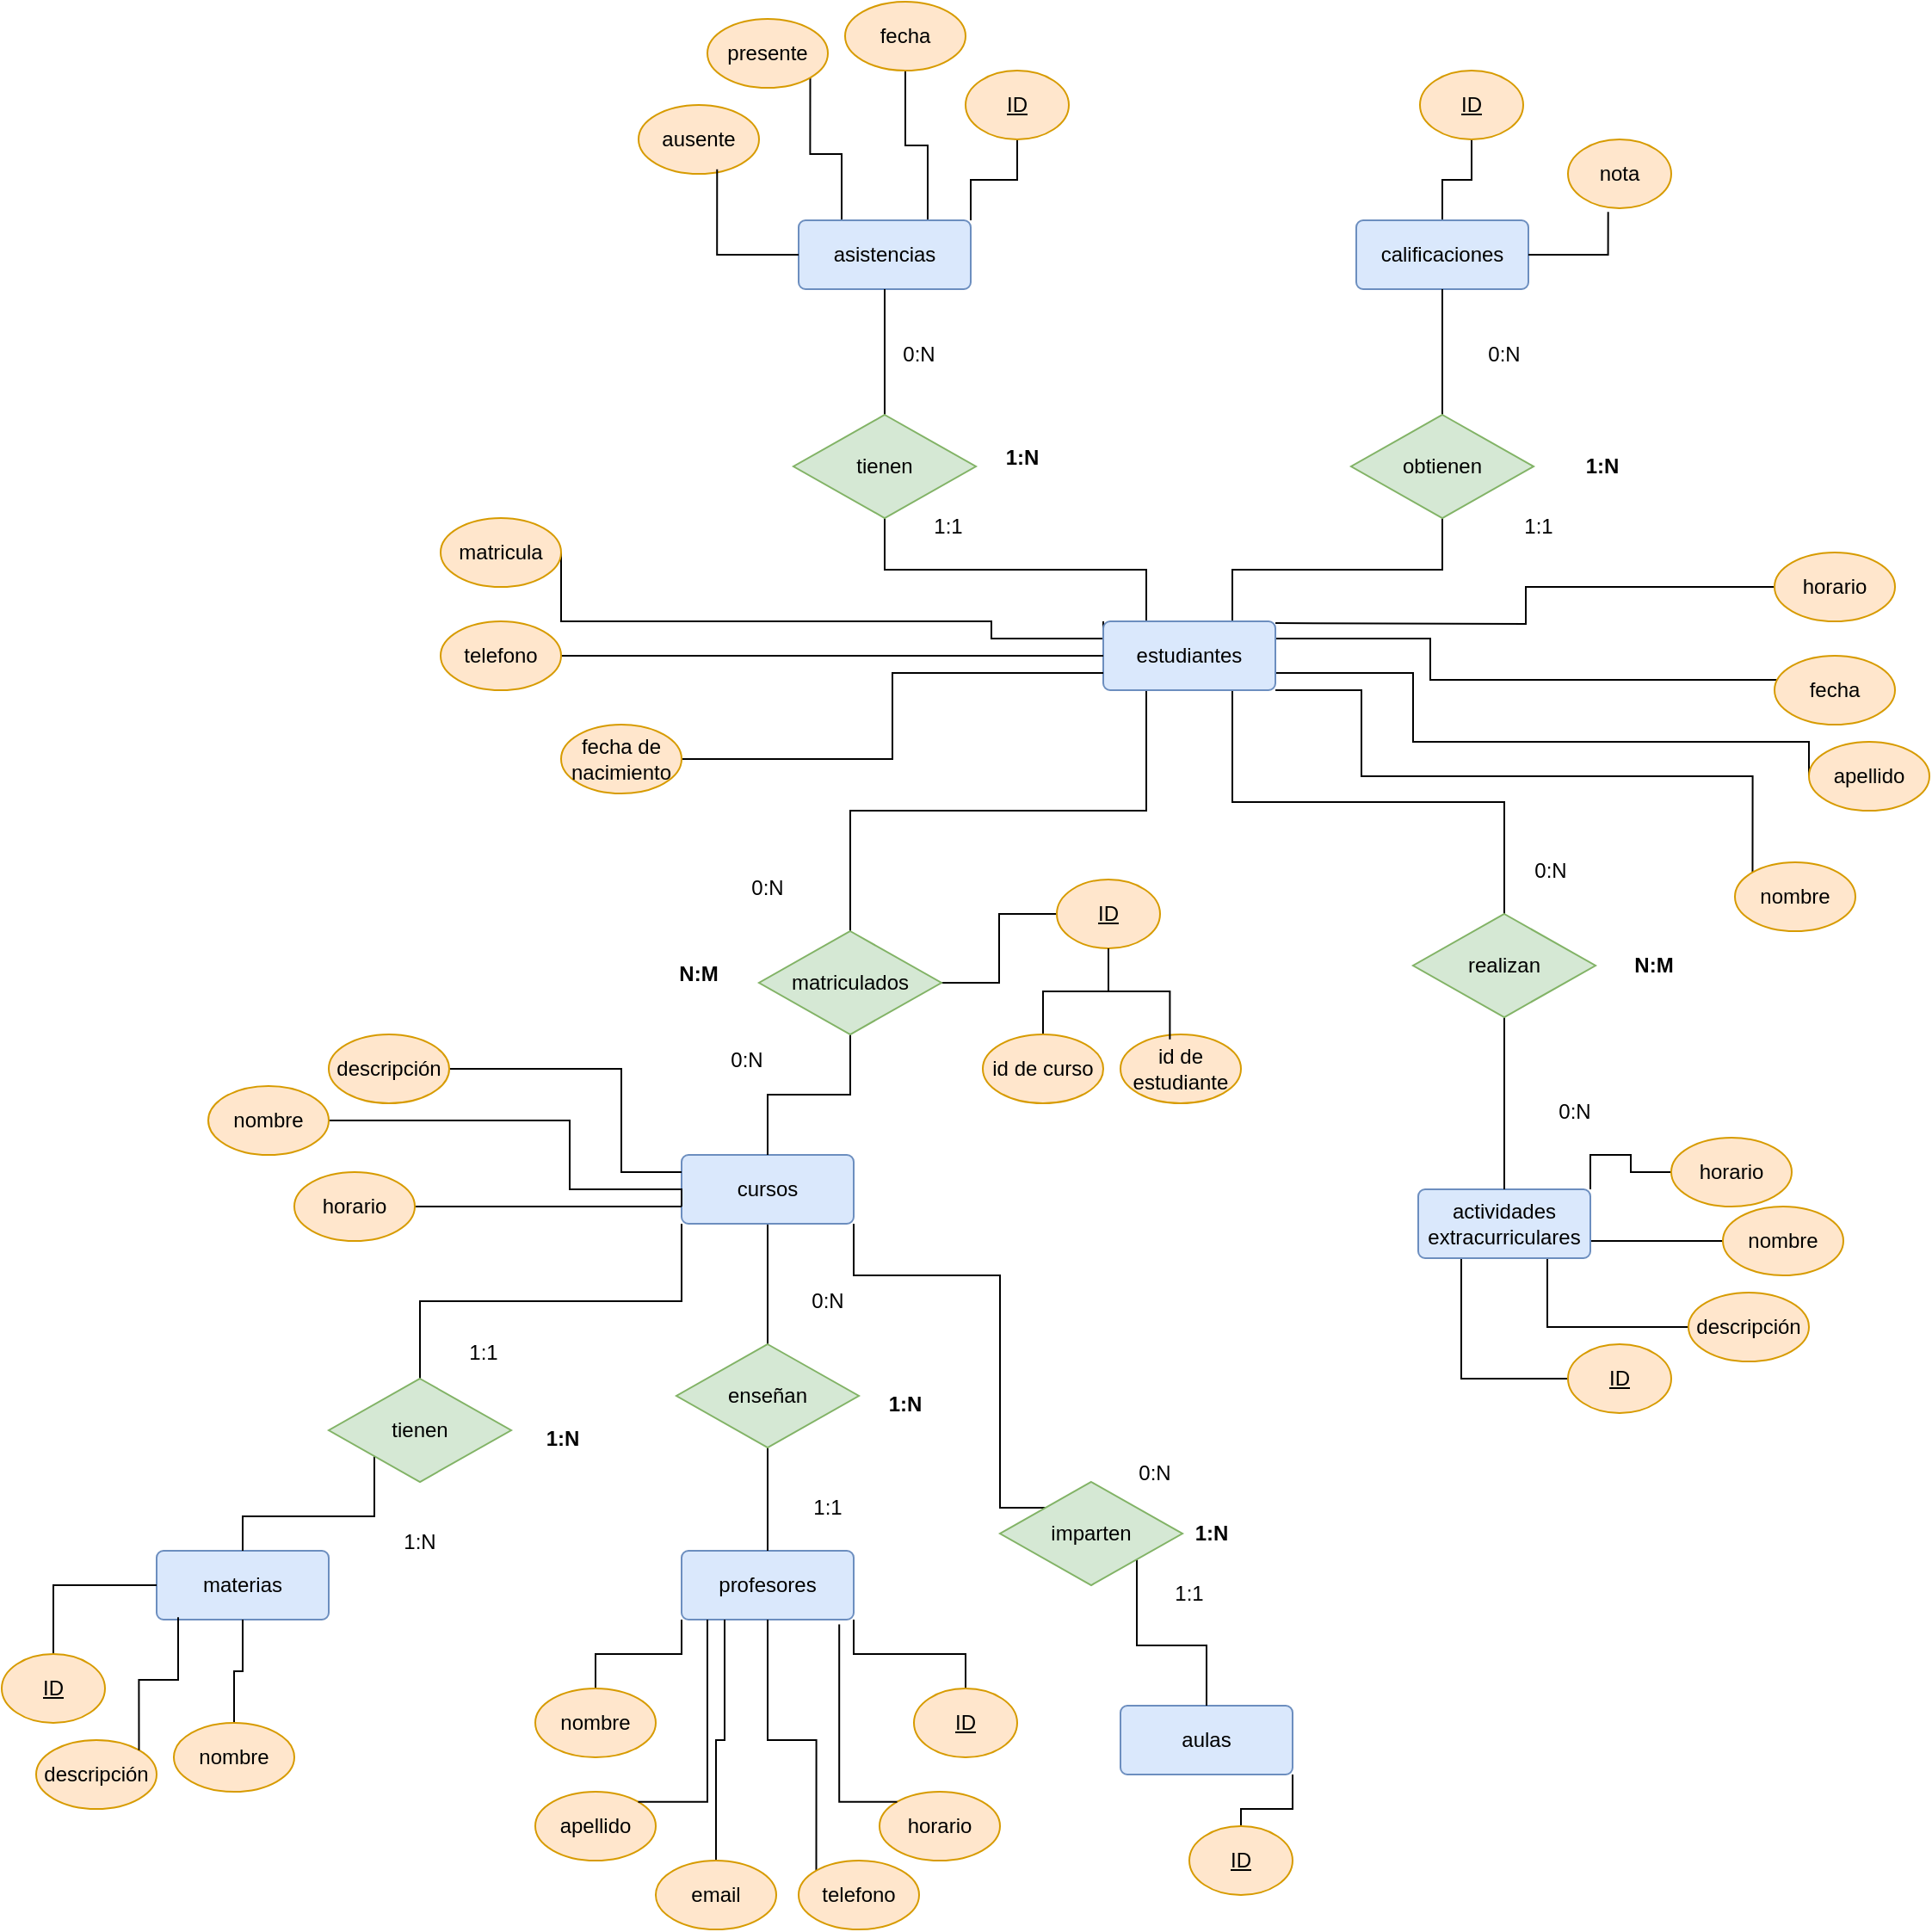 <mxfile version="22.0.2" type="github">
  <diagram name="Página-1" id="Mka_hPVT99Yjn6llJlfG">
    <mxGraphModel dx="2227" dy="1882" grid="1" gridSize="10" guides="1" tooltips="1" connect="1" arrows="1" fold="1" page="1" pageScale="1" pageWidth="827" pageHeight="1169" math="0" shadow="0">
      <root>
        <mxCell id="0" />
        <mxCell id="1" parent="0" />
        <mxCell id="OjUDIB-_pPHaeTFg9-ev-72" style="edgeStyle=orthogonalEdgeStyle;rounded=0;orthogonalLoop=1;jettySize=auto;html=1;exitX=0.75;exitY=0;exitDx=0;exitDy=0;endArrow=none;endFill=0;" edge="1" parent="1" source="OjUDIB-_pPHaeTFg9-ev-1" target="OjUDIB-_pPHaeTFg9-ev-12">
          <mxGeometry relative="1" as="geometry" />
        </mxCell>
        <mxCell id="OjUDIB-_pPHaeTFg9-ev-73" style="edgeStyle=orthogonalEdgeStyle;rounded=0;orthogonalLoop=1;jettySize=auto;html=1;exitX=0.25;exitY=0;exitDx=0;exitDy=0;endArrow=none;endFill=0;" edge="1" parent="1" source="OjUDIB-_pPHaeTFg9-ev-1" target="OjUDIB-_pPHaeTFg9-ev-13">
          <mxGeometry relative="1" as="geometry" />
        </mxCell>
        <mxCell id="OjUDIB-_pPHaeTFg9-ev-74" style="edgeStyle=orthogonalEdgeStyle;rounded=0;orthogonalLoop=1;jettySize=auto;html=1;exitX=0.75;exitY=1;exitDx=0;exitDy=0;endArrow=none;endFill=0;" edge="1" parent="1" source="OjUDIB-_pPHaeTFg9-ev-1" target="OjUDIB-_pPHaeTFg9-ev-14">
          <mxGeometry relative="1" as="geometry" />
        </mxCell>
        <mxCell id="OjUDIB-_pPHaeTFg9-ev-75" style="edgeStyle=orthogonalEdgeStyle;rounded=0;orthogonalLoop=1;jettySize=auto;html=1;exitX=0.25;exitY=1;exitDx=0;exitDy=0;entryX=0.5;entryY=0;entryDx=0;entryDy=0;endArrow=none;endFill=0;" edge="1" parent="1" source="OjUDIB-_pPHaeTFg9-ev-1" target="OjUDIB-_pPHaeTFg9-ev-11">
          <mxGeometry relative="1" as="geometry" />
        </mxCell>
        <mxCell id="OjUDIB-_pPHaeTFg9-ev-79" style="edgeStyle=orthogonalEdgeStyle;rounded=0;orthogonalLoop=1;jettySize=auto;html=1;exitX=1;exitY=0;exitDx=0;exitDy=0;entryX=0;entryY=0.5;entryDx=0;entryDy=0;endArrow=none;endFill=0;" edge="1" parent="1" target="OjUDIB-_pPHaeTFg9-ev-61">
          <mxGeometry relative="1" as="geometry">
            <mxPoint x="690" y="151" as="targetPoint" />
            <mxPoint x="490" y="81" as="sourcePoint" />
          </mxGeometry>
        </mxCell>
        <mxCell id="OjUDIB-_pPHaeTFg9-ev-80" style="edgeStyle=orthogonalEdgeStyle;rounded=0;orthogonalLoop=1;jettySize=auto;html=1;exitX=1;exitY=0.25;exitDx=0;exitDy=0;entryX=0;entryY=1;entryDx=0;entryDy=0;endArrow=none;endFill=0;" edge="1" parent="1" source="OjUDIB-_pPHaeTFg9-ev-1" target="OjUDIB-_pPHaeTFg9-ev-63">
          <mxGeometry relative="1" as="geometry">
            <Array as="points">
              <mxPoint x="580" y="90" />
              <mxPoint x="580" y="114" />
            </Array>
          </mxGeometry>
        </mxCell>
        <mxCell id="OjUDIB-_pPHaeTFg9-ev-82" style="edgeStyle=orthogonalEdgeStyle;rounded=0;orthogonalLoop=1;jettySize=auto;html=1;exitX=1;exitY=0.75;exitDx=0;exitDy=0;entryX=0;entryY=0.5;entryDx=0;entryDy=0;endArrow=none;endFill=0;" edge="1" parent="1" source="OjUDIB-_pPHaeTFg9-ev-1" target="OjUDIB-_pPHaeTFg9-ev-58">
          <mxGeometry relative="1" as="geometry">
            <Array as="points">
              <mxPoint x="570" y="110" />
              <mxPoint x="570" y="150" />
            </Array>
          </mxGeometry>
        </mxCell>
        <mxCell id="OjUDIB-_pPHaeTFg9-ev-85" style="edgeStyle=orthogonalEdgeStyle;rounded=0;orthogonalLoop=1;jettySize=auto;html=1;exitX=0;exitY=0;exitDx=0;exitDy=0;entryX=1;entryY=0.5;entryDx=0;entryDy=0;endArrow=none;endFill=0;" edge="1" parent="1" source="OjUDIB-_pPHaeTFg9-ev-1" target="OjUDIB-_pPHaeTFg9-ev-62">
          <mxGeometry relative="1" as="geometry">
            <Array as="points">
              <mxPoint x="390" y="90" />
              <mxPoint x="325" y="90" />
              <mxPoint x="325" y="80" />
            </Array>
          </mxGeometry>
        </mxCell>
        <mxCell id="OjUDIB-_pPHaeTFg9-ev-88" style="edgeStyle=orthogonalEdgeStyle;rounded=0;orthogonalLoop=1;jettySize=auto;html=1;exitX=1;exitY=1;exitDx=0;exitDy=0;entryX=0;entryY=0;entryDx=0;entryDy=0;endArrow=none;endFill=0;" edge="1" parent="1" source="OjUDIB-_pPHaeTFg9-ev-1" target="OjUDIB-_pPHaeTFg9-ev-57">
          <mxGeometry relative="1" as="geometry">
            <Array as="points">
              <mxPoint x="540" y="120" />
              <mxPoint x="540" y="170" />
              <mxPoint x="767" y="170" />
            </Array>
          </mxGeometry>
        </mxCell>
        <mxCell id="OjUDIB-_pPHaeTFg9-ev-1" value="estudiantes" style="rounded=1;arcSize=10;whiteSpace=wrap;html=1;align=center;fillColor=#dae8fc;strokeColor=#6c8ebf;" vertex="1" parent="1">
          <mxGeometry x="390" y="80" width="100" height="40" as="geometry" />
        </mxCell>
        <mxCell id="OjUDIB-_pPHaeTFg9-ev-29" style="edgeStyle=orthogonalEdgeStyle;rounded=0;orthogonalLoop=1;jettySize=auto;html=1;exitX=1;exitY=1;exitDx=0;exitDy=0;entryX=0;entryY=0;entryDx=0;entryDy=0;endArrow=none;endFill=0;" edge="1" parent="1" source="OjUDIB-_pPHaeTFg9-ev-2" target="OjUDIB-_pPHaeTFg9-ev-15">
          <mxGeometry relative="1" as="geometry">
            <Array as="points">
              <mxPoint x="245" y="460" />
              <mxPoint x="330" y="460" />
              <mxPoint x="330" y="595" />
            </Array>
          </mxGeometry>
        </mxCell>
        <mxCell id="OjUDIB-_pPHaeTFg9-ev-31" style="edgeStyle=orthogonalEdgeStyle;rounded=0;orthogonalLoop=1;jettySize=auto;html=1;exitX=0.5;exitY=1;exitDx=0;exitDy=0;entryX=0.5;entryY=0;entryDx=0;entryDy=0;endArrow=none;endFill=0;" edge="1" parent="1" source="OjUDIB-_pPHaeTFg9-ev-2" target="OjUDIB-_pPHaeTFg9-ev-16">
          <mxGeometry relative="1" as="geometry" />
        </mxCell>
        <mxCell id="OjUDIB-_pPHaeTFg9-ev-33" style="edgeStyle=orthogonalEdgeStyle;rounded=0;orthogonalLoop=1;jettySize=auto;html=1;exitX=0;exitY=1;exitDx=0;exitDy=0;endArrow=none;endFill=0;" edge="1" parent="1" source="OjUDIB-_pPHaeTFg9-ev-2" target="OjUDIB-_pPHaeTFg9-ev-17">
          <mxGeometry relative="1" as="geometry" />
        </mxCell>
        <mxCell id="OjUDIB-_pPHaeTFg9-ev-2" value="cursos" style="rounded=1;arcSize=10;whiteSpace=wrap;html=1;align=center;fillColor=#dae8fc;strokeColor=#6c8ebf;" vertex="1" parent="1">
          <mxGeometry x="145" y="390" width="100" height="40" as="geometry" />
        </mxCell>
        <mxCell id="OjUDIB-_pPHaeTFg9-ev-52" style="edgeStyle=orthogonalEdgeStyle;rounded=0;orthogonalLoop=1;jettySize=auto;html=1;exitX=1;exitY=1;exitDx=0;exitDy=0;entryX=0.5;entryY=0;entryDx=0;entryDy=0;endArrow=none;endFill=0;" edge="1" parent="1" source="OjUDIB-_pPHaeTFg9-ev-3" target="OjUDIB-_pPHaeTFg9-ev-44">
          <mxGeometry relative="1" as="geometry" />
        </mxCell>
        <mxCell id="OjUDIB-_pPHaeTFg9-ev-3" value="aulas" style="rounded=1;arcSize=10;whiteSpace=wrap;html=1;align=center;fillColor=#dae8fc;strokeColor=#6c8ebf;" vertex="1" parent="1">
          <mxGeometry x="400" y="710" width="100" height="40" as="geometry" />
        </mxCell>
        <mxCell id="OjUDIB-_pPHaeTFg9-ev-53" style="edgeStyle=orthogonalEdgeStyle;rounded=0;orthogonalLoop=1;jettySize=auto;html=1;exitX=1;exitY=1;exitDx=0;exitDy=0;endArrow=none;endFill=0;" edge="1" parent="1" source="OjUDIB-_pPHaeTFg9-ev-4" target="OjUDIB-_pPHaeTFg9-ev-43">
          <mxGeometry relative="1" as="geometry" />
        </mxCell>
        <mxCell id="OjUDIB-_pPHaeTFg9-ev-96" style="edgeStyle=orthogonalEdgeStyle;rounded=0;orthogonalLoop=1;jettySize=auto;html=1;exitX=0;exitY=1;exitDx=0;exitDy=0;entryX=0.5;entryY=0;entryDx=0;entryDy=0;endArrow=none;endFill=0;" edge="1" parent="1" source="OjUDIB-_pPHaeTFg9-ev-4" target="OjUDIB-_pPHaeTFg9-ev-91">
          <mxGeometry relative="1" as="geometry" />
        </mxCell>
        <mxCell id="OjUDIB-_pPHaeTFg9-ev-4" value="profesores" style="rounded=1;arcSize=10;whiteSpace=wrap;html=1;align=center;fillColor=#dae8fc;strokeColor=#6c8ebf;" vertex="1" parent="1">
          <mxGeometry x="145" y="620" width="100" height="40" as="geometry" />
        </mxCell>
        <mxCell id="OjUDIB-_pPHaeTFg9-ev-5" value="materias" style="rounded=1;arcSize=10;whiteSpace=wrap;html=1;align=center;fillColor=#dae8fc;strokeColor=#6c8ebf;" vertex="1" parent="1">
          <mxGeometry x="-160" y="620" width="100" height="40" as="geometry" />
        </mxCell>
        <mxCell id="OjUDIB-_pPHaeTFg9-ev-126" style="edgeStyle=orthogonalEdgeStyle;rounded=0;orthogonalLoop=1;jettySize=auto;html=1;exitX=0.25;exitY=1;exitDx=0;exitDy=0;entryX=0;entryY=0.5;entryDx=0;entryDy=0;endArrow=none;endFill=0;" edge="1" parent="1" source="OjUDIB-_pPHaeTFg9-ev-6" target="OjUDIB-_pPHaeTFg9-ev-46">
          <mxGeometry relative="1" as="geometry" />
        </mxCell>
        <mxCell id="OjUDIB-_pPHaeTFg9-ev-127" style="edgeStyle=orthogonalEdgeStyle;rounded=0;orthogonalLoop=1;jettySize=auto;html=1;exitX=0.75;exitY=1;exitDx=0;exitDy=0;entryX=0;entryY=0.5;entryDx=0;entryDy=0;endArrow=none;endFill=0;" edge="1" parent="1" source="OjUDIB-_pPHaeTFg9-ev-6" target="OjUDIB-_pPHaeTFg9-ev-123">
          <mxGeometry relative="1" as="geometry" />
        </mxCell>
        <mxCell id="OjUDIB-_pPHaeTFg9-ev-128" style="edgeStyle=orthogonalEdgeStyle;rounded=0;orthogonalLoop=1;jettySize=auto;html=1;exitX=1;exitY=0;exitDx=0;exitDy=0;entryX=0;entryY=0.5;entryDx=0;entryDy=0;endArrow=none;endFill=0;" edge="1" parent="1" source="OjUDIB-_pPHaeTFg9-ev-6" target="OjUDIB-_pPHaeTFg9-ev-124">
          <mxGeometry relative="1" as="geometry" />
        </mxCell>
        <mxCell id="OjUDIB-_pPHaeTFg9-ev-129" style="edgeStyle=orthogonalEdgeStyle;rounded=0;orthogonalLoop=1;jettySize=auto;html=1;exitX=1;exitY=0.75;exitDx=0;exitDy=0;entryX=0;entryY=0.5;entryDx=0;entryDy=0;endArrow=none;endFill=0;" edge="1" parent="1" source="OjUDIB-_pPHaeTFg9-ev-6" target="OjUDIB-_pPHaeTFg9-ev-122">
          <mxGeometry relative="1" as="geometry" />
        </mxCell>
        <mxCell id="OjUDIB-_pPHaeTFg9-ev-6" value="actividades extracurriculares" style="rounded=1;arcSize=10;whiteSpace=wrap;html=1;align=center;fillColor=#dae8fc;strokeColor=#6c8ebf;" vertex="1" parent="1">
          <mxGeometry x="573" y="410" width="100" height="40" as="geometry" />
        </mxCell>
        <mxCell id="OjUDIB-_pPHaeTFg9-ev-56" style="edgeStyle=orthogonalEdgeStyle;rounded=0;orthogonalLoop=1;jettySize=auto;html=1;exitX=1;exitY=0;exitDx=0;exitDy=0;entryX=0.5;entryY=1;entryDx=0;entryDy=0;endArrow=none;endFill=0;" edge="1" parent="1" source="OjUDIB-_pPHaeTFg9-ev-7" target="OjUDIB-_pPHaeTFg9-ev-55">
          <mxGeometry relative="1" as="geometry" />
        </mxCell>
        <mxCell id="OjUDIB-_pPHaeTFg9-ev-118" style="edgeStyle=orthogonalEdgeStyle;rounded=0;orthogonalLoop=1;jettySize=auto;html=1;exitX=0.75;exitY=0;exitDx=0;exitDy=0;entryX=0.5;entryY=1;entryDx=0;entryDy=0;endArrow=none;endFill=0;" edge="1" parent="1" source="OjUDIB-_pPHaeTFg9-ev-7" target="OjUDIB-_pPHaeTFg9-ev-114">
          <mxGeometry relative="1" as="geometry" />
        </mxCell>
        <mxCell id="OjUDIB-_pPHaeTFg9-ev-120" style="edgeStyle=orthogonalEdgeStyle;rounded=0;orthogonalLoop=1;jettySize=auto;html=1;exitX=0.25;exitY=0;exitDx=0;exitDy=0;entryX=1;entryY=1;entryDx=0;entryDy=0;endArrow=none;endFill=0;" edge="1" parent="1" source="OjUDIB-_pPHaeTFg9-ev-7" target="OjUDIB-_pPHaeTFg9-ev-115">
          <mxGeometry relative="1" as="geometry" />
        </mxCell>
        <mxCell id="OjUDIB-_pPHaeTFg9-ev-7" value="asistencias" style="rounded=1;arcSize=10;whiteSpace=wrap;html=1;align=center;fillColor=#dae8fc;strokeColor=#6c8ebf;" vertex="1" parent="1">
          <mxGeometry x="213" y="-153" width="100" height="40" as="geometry" />
        </mxCell>
        <mxCell id="OjUDIB-_pPHaeTFg9-ev-49" style="edgeStyle=orthogonalEdgeStyle;rounded=0;orthogonalLoop=1;jettySize=auto;html=1;endArrow=none;endFill=0;" edge="1" parent="1" source="OjUDIB-_pPHaeTFg9-ev-8" target="OjUDIB-_pPHaeTFg9-ev-47">
          <mxGeometry relative="1" as="geometry" />
        </mxCell>
        <mxCell id="OjUDIB-_pPHaeTFg9-ev-8" value="calificaciones" style="rounded=1;arcSize=10;whiteSpace=wrap;html=1;align=center;fillColor=#dae8fc;strokeColor=#6c8ebf;" vertex="1" parent="1">
          <mxGeometry x="537" y="-153" width="100" height="40" as="geometry" />
        </mxCell>
        <mxCell id="OjUDIB-_pPHaeTFg9-ev-28" style="edgeStyle=orthogonalEdgeStyle;rounded=0;orthogonalLoop=1;jettySize=auto;html=1;exitX=0.5;exitY=1;exitDx=0;exitDy=0;entryX=0.5;entryY=0;entryDx=0;entryDy=0;endArrow=none;endFill=0;" edge="1" parent="1" source="OjUDIB-_pPHaeTFg9-ev-11" target="OjUDIB-_pPHaeTFg9-ev-2">
          <mxGeometry relative="1" as="geometry" />
        </mxCell>
        <mxCell id="OjUDIB-_pPHaeTFg9-ev-89" style="edgeStyle=orthogonalEdgeStyle;rounded=0;orthogonalLoop=1;jettySize=auto;html=1;exitX=1;exitY=0.5;exitDx=0;exitDy=0;entryX=0;entryY=0.5;entryDx=0;entryDy=0;endArrow=none;endFill=0;" edge="1" parent="1" source="OjUDIB-_pPHaeTFg9-ev-11" target="OjUDIB-_pPHaeTFg9-ev-35">
          <mxGeometry relative="1" as="geometry" />
        </mxCell>
        <mxCell id="OjUDIB-_pPHaeTFg9-ev-11" value="matriculados" style="shape=rhombus;perimeter=rhombusPerimeter;whiteSpace=wrap;html=1;align=center;fillColor=#d5e8d4;strokeColor=#82b366;" vertex="1" parent="1">
          <mxGeometry x="190" y="260" width="106" height="60" as="geometry" />
        </mxCell>
        <mxCell id="OjUDIB-_pPHaeTFg9-ev-19" style="edgeStyle=orthogonalEdgeStyle;rounded=0;orthogonalLoop=1;jettySize=auto;html=1;exitX=0.5;exitY=0;exitDx=0;exitDy=0;endArrow=none;endFill=0;" edge="1" parent="1" source="OjUDIB-_pPHaeTFg9-ev-12" target="OjUDIB-_pPHaeTFg9-ev-8">
          <mxGeometry relative="1" as="geometry" />
        </mxCell>
        <mxCell id="OjUDIB-_pPHaeTFg9-ev-12" value="obtienen" style="shape=rhombus;perimeter=rhombusPerimeter;whiteSpace=wrap;html=1;align=center;fillColor=#d5e8d4;strokeColor=#82b366;" vertex="1" parent="1">
          <mxGeometry x="534" y="-40" width="106" height="60" as="geometry" />
        </mxCell>
        <mxCell id="OjUDIB-_pPHaeTFg9-ev-23" style="edgeStyle=orthogonalEdgeStyle;rounded=0;orthogonalLoop=1;jettySize=auto;html=1;exitX=0.5;exitY=0;exitDx=0;exitDy=0;endArrow=none;endFill=0;" edge="1" parent="1" source="OjUDIB-_pPHaeTFg9-ev-13" target="OjUDIB-_pPHaeTFg9-ev-7">
          <mxGeometry relative="1" as="geometry" />
        </mxCell>
        <mxCell id="OjUDIB-_pPHaeTFg9-ev-13" value="tienen" style="shape=rhombus;perimeter=rhombusPerimeter;whiteSpace=wrap;html=1;align=center;fillColor=#d5e8d4;strokeColor=#82b366;" vertex="1" parent="1">
          <mxGeometry x="210" y="-40" width="106" height="60" as="geometry" />
        </mxCell>
        <mxCell id="OjUDIB-_pPHaeTFg9-ev-26" style="edgeStyle=orthogonalEdgeStyle;rounded=0;orthogonalLoop=1;jettySize=auto;html=1;exitX=0.5;exitY=1;exitDx=0;exitDy=0;entryX=0.5;entryY=0;entryDx=0;entryDy=0;endArrow=none;endFill=0;" edge="1" parent="1" source="OjUDIB-_pPHaeTFg9-ev-14" target="OjUDIB-_pPHaeTFg9-ev-6">
          <mxGeometry relative="1" as="geometry" />
        </mxCell>
        <mxCell id="OjUDIB-_pPHaeTFg9-ev-14" value="realizan" style="shape=rhombus;perimeter=rhombusPerimeter;whiteSpace=wrap;html=1;align=center;fillColor=#d5e8d4;strokeColor=#82b366;" vertex="1" parent="1">
          <mxGeometry x="570" y="250" width="106" height="60" as="geometry" />
        </mxCell>
        <mxCell id="OjUDIB-_pPHaeTFg9-ev-30" style="edgeStyle=orthogonalEdgeStyle;rounded=0;orthogonalLoop=1;jettySize=auto;html=1;exitX=1;exitY=1;exitDx=0;exitDy=0;endArrow=none;endFill=0;" edge="1" parent="1" source="OjUDIB-_pPHaeTFg9-ev-15" target="OjUDIB-_pPHaeTFg9-ev-3">
          <mxGeometry relative="1" as="geometry" />
        </mxCell>
        <mxCell id="OjUDIB-_pPHaeTFg9-ev-15" value="imparten" style="shape=rhombus;perimeter=rhombusPerimeter;whiteSpace=wrap;html=1;align=center;fillColor=#d5e8d4;strokeColor=#82b366;" vertex="1" parent="1">
          <mxGeometry x="330" y="580" width="106" height="60" as="geometry" />
        </mxCell>
        <mxCell id="OjUDIB-_pPHaeTFg9-ev-32" style="edgeStyle=orthogonalEdgeStyle;rounded=0;orthogonalLoop=1;jettySize=auto;html=1;exitX=0.5;exitY=1;exitDx=0;exitDy=0;endArrow=none;endFill=0;" edge="1" parent="1" source="OjUDIB-_pPHaeTFg9-ev-16" target="OjUDIB-_pPHaeTFg9-ev-4">
          <mxGeometry relative="1" as="geometry" />
        </mxCell>
        <mxCell id="OjUDIB-_pPHaeTFg9-ev-16" value="enseñan" style="shape=rhombus;perimeter=rhombusPerimeter;whiteSpace=wrap;html=1;align=center;fillColor=#d5e8d4;strokeColor=#82b366;" vertex="1" parent="1">
          <mxGeometry x="142" y="500" width="106" height="60" as="geometry" />
        </mxCell>
        <mxCell id="OjUDIB-_pPHaeTFg9-ev-34" style="edgeStyle=orthogonalEdgeStyle;rounded=0;orthogonalLoop=1;jettySize=auto;html=1;exitX=0;exitY=1;exitDx=0;exitDy=0;entryX=0.5;entryY=0;entryDx=0;entryDy=0;endArrow=none;endFill=0;" edge="1" parent="1" source="OjUDIB-_pPHaeTFg9-ev-17" target="OjUDIB-_pPHaeTFg9-ev-5">
          <mxGeometry relative="1" as="geometry" />
        </mxCell>
        <mxCell id="OjUDIB-_pPHaeTFg9-ev-17" value="tienen" style="shape=rhombus;perimeter=rhombusPerimeter;whiteSpace=wrap;html=1;align=center;fillColor=#d5e8d4;strokeColor=#82b366;" vertex="1" parent="1">
          <mxGeometry x="-60" y="520" width="106" height="60" as="geometry" />
        </mxCell>
        <mxCell id="OjUDIB-_pPHaeTFg9-ev-70" style="edgeStyle=orthogonalEdgeStyle;rounded=0;orthogonalLoop=1;jettySize=auto;html=1;exitX=0.5;exitY=1;exitDx=0;exitDy=0;endArrow=none;endFill=0;" edge="1" parent="1" source="OjUDIB-_pPHaeTFg9-ev-35" target="OjUDIB-_pPHaeTFg9-ev-37">
          <mxGeometry relative="1" as="geometry" />
        </mxCell>
        <mxCell id="OjUDIB-_pPHaeTFg9-ev-35" value="&lt;u&gt;ID&lt;/u&gt;" style="ellipse;whiteSpace=wrap;html=1;align=center;fillColor=#ffe6cc;strokeColor=#d79b00;" vertex="1" parent="1">
          <mxGeometry x="363" y="230" width="60" height="40" as="geometry" />
        </mxCell>
        <mxCell id="OjUDIB-_pPHaeTFg9-ev-36" value="id de estudiante" style="ellipse;whiteSpace=wrap;html=1;align=center;fillColor=#ffe6cc;strokeColor=#d79b00;" vertex="1" parent="1">
          <mxGeometry x="400" y="320" width="70" height="40" as="geometry" />
        </mxCell>
        <mxCell id="OjUDIB-_pPHaeTFg9-ev-37" value="id de curso" style="ellipse;whiteSpace=wrap;html=1;align=center;fillColor=#ffe6cc;strokeColor=#d79b00;" vertex="1" parent="1">
          <mxGeometry x="320" y="320" width="70" height="40" as="geometry" />
        </mxCell>
        <mxCell id="OjUDIB-_pPHaeTFg9-ev-43" value="&lt;u&gt;ID&lt;/u&gt;" style="ellipse;whiteSpace=wrap;html=1;align=center;fillColor=#ffe6cc;strokeColor=#d79b00;" vertex="1" parent="1">
          <mxGeometry x="280" y="700" width="60" height="40" as="geometry" />
        </mxCell>
        <mxCell id="OjUDIB-_pPHaeTFg9-ev-44" value="&lt;u&gt;ID&lt;/u&gt;" style="ellipse;whiteSpace=wrap;html=1;align=center;fillColor=#ffe6cc;strokeColor=#d79b00;" vertex="1" parent="1">
          <mxGeometry x="440" y="780" width="60" height="40" as="geometry" />
        </mxCell>
        <mxCell id="OjUDIB-_pPHaeTFg9-ev-113" style="edgeStyle=orthogonalEdgeStyle;rounded=0;orthogonalLoop=1;jettySize=auto;html=1;exitX=0.5;exitY=0;exitDx=0;exitDy=0;entryX=0;entryY=0.5;entryDx=0;entryDy=0;endArrow=none;endFill=0;" edge="1" parent="1" source="OjUDIB-_pPHaeTFg9-ev-45" target="OjUDIB-_pPHaeTFg9-ev-5">
          <mxGeometry relative="1" as="geometry" />
        </mxCell>
        <mxCell id="OjUDIB-_pPHaeTFg9-ev-45" value="&lt;u&gt;ID&lt;/u&gt;" style="ellipse;whiteSpace=wrap;html=1;align=center;fillColor=#ffe6cc;strokeColor=#d79b00;" vertex="1" parent="1">
          <mxGeometry x="-250" y="680" width="60" height="40" as="geometry" />
        </mxCell>
        <mxCell id="OjUDIB-_pPHaeTFg9-ev-46" value="&lt;u&gt;ID&lt;/u&gt;" style="ellipse;whiteSpace=wrap;html=1;align=center;fillColor=#ffe6cc;strokeColor=#d79b00;" vertex="1" parent="1">
          <mxGeometry x="660" y="500" width="60" height="40" as="geometry" />
        </mxCell>
        <mxCell id="OjUDIB-_pPHaeTFg9-ev-47" value="&lt;u&gt;ID&lt;/u&gt;" style="ellipse;whiteSpace=wrap;html=1;align=center;fillColor=#ffe6cc;strokeColor=#d79b00;" vertex="1" parent="1">
          <mxGeometry x="574" y="-240" width="60" height="40" as="geometry" />
        </mxCell>
        <mxCell id="OjUDIB-_pPHaeTFg9-ev-48" value="nota" style="ellipse;whiteSpace=wrap;html=1;align=center;fillColor=#ffe6cc;strokeColor=#d79b00;" vertex="1" parent="1">
          <mxGeometry x="660" y="-200" width="60" height="40" as="geometry" />
        </mxCell>
        <mxCell id="OjUDIB-_pPHaeTFg9-ev-50" style="edgeStyle=orthogonalEdgeStyle;rounded=0;orthogonalLoop=1;jettySize=auto;html=1;exitX=1;exitY=0.5;exitDx=0;exitDy=0;entryX=0.389;entryY=1.054;entryDx=0;entryDy=0;entryPerimeter=0;endArrow=none;endFill=0;" edge="1" parent="1" source="OjUDIB-_pPHaeTFg9-ev-8" target="OjUDIB-_pPHaeTFg9-ev-48">
          <mxGeometry relative="1" as="geometry" />
        </mxCell>
        <mxCell id="OjUDIB-_pPHaeTFg9-ev-55" value="&lt;u&gt;ID&lt;/u&gt;" style="ellipse;whiteSpace=wrap;html=1;align=center;fillColor=#ffe6cc;strokeColor=#d79b00;" vertex="1" parent="1">
          <mxGeometry x="310" y="-240" width="60" height="40" as="geometry" />
        </mxCell>
        <mxCell id="OjUDIB-_pPHaeTFg9-ev-57" value="nombre" style="ellipse;whiteSpace=wrap;html=1;align=center;fillColor=#ffe6cc;strokeColor=#d79b00;" vertex="1" parent="1">
          <mxGeometry x="757" y="220" width="70" height="40" as="geometry" />
        </mxCell>
        <mxCell id="OjUDIB-_pPHaeTFg9-ev-58" value="apellido" style="ellipse;whiteSpace=wrap;html=1;align=center;fillColor=#ffe6cc;strokeColor=#d79b00;" vertex="1" parent="1">
          <mxGeometry x="800" y="150" width="70" height="40" as="geometry" />
        </mxCell>
        <mxCell id="OjUDIB-_pPHaeTFg9-ev-87" style="edgeStyle=orthogonalEdgeStyle;rounded=0;orthogonalLoop=1;jettySize=auto;html=1;exitX=1;exitY=0.5;exitDx=0;exitDy=0;entryX=0;entryY=0.75;entryDx=0;entryDy=0;endArrow=none;endFill=0;" edge="1" parent="1" source="OjUDIB-_pPHaeTFg9-ev-59" target="OjUDIB-_pPHaeTFg9-ev-1">
          <mxGeometry relative="1" as="geometry" />
        </mxCell>
        <mxCell id="OjUDIB-_pPHaeTFg9-ev-59" value="fecha de nacimiento" style="ellipse;whiteSpace=wrap;html=1;align=center;fillColor=#ffe6cc;strokeColor=#d79b00;" vertex="1" parent="1">
          <mxGeometry x="75" y="140" width="70" height="40" as="geometry" />
        </mxCell>
        <mxCell id="OjUDIB-_pPHaeTFg9-ev-86" style="edgeStyle=orthogonalEdgeStyle;rounded=0;orthogonalLoop=1;jettySize=auto;html=1;exitX=1;exitY=0.5;exitDx=0;exitDy=0;entryX=0;entryY=0.5;entryDx=0;entryDy=0;endArrow=none;endFill=0;" edge="1" parent="1" source="OjUDIB-_pPHaeTFg9-ev-60" target="OjUDIB-_pPHaeTFg9-ev-1">
          <mxGeometry relative="1" as="geometry" />
        </mxCell>
        <mxCell id="OjUDIB-_pPHaeTFg9-ev-60" value="telefono" style="ellipse;whiteSpace=wrap;html=1;align=center;fillColor=#ffe6cc;strokeColor=#d79b00;" vertex="1" parent="1">
          <mxGeometry x="5" y="80" width="70" height="40" as="geometry" />
        </mxCell>
        <mxCell id="OjUDIB-_pPHaeTFg9-ev-61" value="horario" style="ellipse;whiteSpace=wrap;html=1;align=center;fillColor=#ffe6cc;strokeColor=#d79b00;" vertex="1" parent="1">
          <mxGeometry x="780" y="40" width="70" height="40" as="geometry" />
        </mxCell>
        <mxCell id="OjUDIB-_pPHaeTFg9-ev-62" value="matricula" style="ellipse;whiteSpace=wrap;html=1;align=center;fillColor=#ffe6cc;strokeColor=#d79b00;" vertex="1" parent="1">
          <mxGeometry x="5" y="20" width="70" height="40" as="geometry" />
        </mxCell>
        <mxCell id="OjUDIB-_pPHaeTFg9-ev-63" value="fecha" style="ellipse;whiteSpace=wrap;html=1;align=center;fillColor=#ffe6cc;strokeColor=#d79b00;" vertex="1" parent="1">
          <mxGeometry x="780" y="100" width="70" height="40" as="geometry" />
        </mxCell>
        <mxCell id="OjUDIB-_pPHaeTFg9-ev-90" style="edgeStyle=orthogonalEdgeStyle;rounded=0;orthogonalLoop=1;jettySize=auto;html=1;exitX=0.5;exitY=1;exitDx=0;exitDy=0;entryX=0.41;entryY=0.073;entryDx=0;entryDy=0;entryPerimeter=0;endArrow=none;endFill=0;" edge="1" parent="1" source="OjUDIB-_pPHaeTFg9-ev-35" target="OjUDIB-_pPHaeTFg9-ev-36">
          <mxGeometry relative="1" as="geometry" />
        </mxCell>
        <mxCell id="OjUDIB-_pPHaeTFg9-ev-91" value="nombre" style="ellipse;whiteSpace=wrap;html=1;align=center;fillColor=#ffe6cc;strokeColor=#d79b00;" vertex="1" parent="1">
          <mxGeometry x="60" y="700" width="70" height="40" as="geometry" />
        </mxCell>
        <mxCell id="OjUDIB-_pPHaeTFg9-ev-92" value="apellido" style="ellipse;whiteSpace=wrap;html=1;align=center;fillColor=#ffe6cc;strokeColor=#d79b00;" vertex="1" parent="1">
          <mxGeometry x="60" y="760" width="70" height="40" as="geometry" />
        </mxCell>
        <mxCell id="OjUDIB-_pPHaeTFg9-ev-100" style="edgeStyle=orthogonalEdgeStyle;rounded=0;orthogonalLoop=1;jettySize=auto;html=1;exitX=0;exitY=0;exitDx=0;exitDy=0;entryX=0.5;entryY=1;entryDx=0;entryDy=0;endArrow=none;endFill=0;" edge="1" parent="1" source="OjUDIB-_pPHaeTFg9-ev-93" target="OjUDIB-_pPHaeTFg9-ev-4">
          <mxGeometry relative="1" as="geometry" />
        </mxCell>
        <mxCell id="OjUDIB-_pPHaeTFg9-ev-93" value="telefono" style="ellipse;whiteSpace=wrap;html=1;align=center;fillColor=#ffe6cc;strokeColor=#d79b00;" vertex="1" parent="1">
          <mxGeometry x="213" y="800" width="70" height="40" as="geometry" />
        </mxCell>
        <mxCell id="OjUDIB-_pPHaeTFg9-ev-94" value="horario" style="ellipse;whiteSpace=wrap;html=1;align=center;fillColor=#ffe6cc;strokeColor=#d79b00;" vertex="1" parent="1">
          <mxGeometry x="260" y="760" width="70" height="40" as="geometry" />
        </mxCell>
        <mxCell id="OjUDIB-_pPHaeTFg9-ev-99" style="edgeStyle=orthogonalEdgeStyle;rounded=0;orthogonalLoop=1;jettySize=auto;html=1;exitX=0.5;exitY=0;exitDx=0;exitDy=0;entryX=0.25;entryY=1;entryDx=0;entryDy=0;endArrow=none;endFill=0;" edge="1" parent="1" source="OjUDIB-_pPHaeTFg9-ev-95" target="OjUDIB-_pPHaeTFg9-ev-4">
          <mxGeometry relative="1" as="geometry" />
        </mxCell>
        <mxCell id="OjUDIB-_pPHaeTFg9-ev-95" value="email" style="ellipse;whiteSpace=wrap;html=1;align=center;fillColor=#ffe6cc;strokeColor=#d79b00;" vertex="1" parent="1">
          <mxGeometry x="130" y="800" width="70" height="40" as="geometry" />
        </mxCell>
        <mxCell id="OjUDIB-_pPHaeTFg9-ev-101" style="edgeStyle=orthogonalEdgeStyle;rounded=0;orthogonalLoop=1;jettySize=auto;html=1;exitX=0;exitY=0;exitDx=0;exitDy=0;entryX=0.916;entryY=1.069;entryDx=0;entryDy=0;entryPerimeter=0;endArrow=none;endFill=0;" edge="1" parent="1" source="OjUDIB-_pPHaeTFg9-ev-94" target="OjUDIB-_pPHaeTFg9-ev-4">
          <mxGeometry relative="1" as="geometry" />
        </mxCell>
        <mxCell id="OjUDIB-_pPHaeTFg9-ev-102" style="edgeStyle=orthogonalEdgeStyle;rounded=0;orthogonalLoop=1;jettySize=auto;html=1;exitX=1;exitY=0;exitDx=0;exitDy=0;entryX=0.15;entryY=1;entryDx=0;entryDy=0;entryPerimeter=0;endArrow=none;endFill=0;" edge="1" parent="1" source="OjUDIB-_pPHaeTFg9-ev-92" target="OjUDIB-_pPHaeTFg9-ev-4">
          <mxGeometry relative="1" as="geometry" />
        </mxCell>
        <mxCell id="OjUDIB-_pPHaeTFg9-ev-107" style="edgeStyle=orthogonalEdgeStyle;rounded=0;orthogonalLoop=1;jettySize=auto;html=1;exitX=1;exitY=0.5;exitDx=0;exitDy=0;entryX=0;entryY=0.75;entryDx=0;entryDy=0;endArrow=none;endFill=0;" edge="1" parent="1" source="OjUDIB-_pPHaeTFg9-ev-103" target="OjUDIB-_pPHaeTFg9-ev-2">
          <mxGeometry relative="1" as="geometry">
            <Array as="points">
              <mxPoint x="80" y="370" />
              <mxPoint x="80" y="410" />
              <mxPoint x="145" y="410" />
            </Array>
          </mxGeometry>
        </mxCell>
        <mxCell id="OjUDIB-_pPHaeTFg9-ev-103" value="nombre" style="ellipse;whiteSpace=wrap;html=1;align=center;fillColor=#ffe6cc;strokeColor=#d79b00;" vertex="1" parent="1">
          <mxGeometry x="-130" y="350" width="70" height="40" as="geometry" />
        </mxCell>
        <mxCell id="OjUDIB-_pPHaeTFg9-ev-108" style="edgeStyle=orthogonalEdgeStyle;rounded=0;orthogonalLoop=1;jettySize=auto;html=1;exitX=1;exitY=0.5;exitDx=0;exitDy=0;entryX=0;entryY=0.75;entryDx=0;entryDy=0;endArrow=none;endFill=0;" edge="1" parent="1" source="OjUDIB-_pPHaeTFg9-ev-104" target="OjUDIB-_pPHaeTFg9-ev-2">
          <mxGeometry relative="1" as="geometry" />
        </mxCell>
        <mxCell id="OjUDIB-_pPHaeTFg9-ev-104" value="horario" style="ellipse;whiteSpace=wrap;html=1;align=center;fillColor=#ffe6cc;strokeColor=#d79b00;" vertex="1" parent="1">
          <mxGeometry x="-80" y="400" width="70" height="40" as="geometry" />
        </mxCell>
        <mxCell id="OjUDIB-_pPHaeTFg9-ev-106" style="edgeStyle=orthogonalEdgeStyle;rounded=0;orthogonalLoop=1;jettySize=auto;html=1;exitX=1;exitY=0.5;exitDx=0;exitDy=0;entryX=0;entryY=0.25;entryDx=0;entryDy=0;endArrow=none;endFill=0;" edge="1" parent="1" source="OjUDIB-_pPHaeTFg9-ev-105" target="OjUDIB-_pPHaeTFg9-ev-2">
          <mxGeometry relative="1" as="geometry">
            <Array as="points">
              <mxPoint x="110" y="340" />
              <mxPoint x="110" y="400" />
            </Array>
          </mxGeometry>
        </mxCell>
        <mxCell id="OjUDIB-_pPHaeTFg9-ev-105" value="descripción" style="ellipse;whiteSpace=wrap;html=1;align=center;fillColor=#ffe6cc;strokeColor=#d79b00;" vertex="1" parent="1">
          <mxGeometry x="-60" y="320" width="70" height="40" as="geometry" />
        </mxCell>
        <mxCell id="OjUDIB-_pPHaeTFg9-ev-109" value="descripción" style="ellipse;whiteSpace=wrap;html=1;align=center;fillColor=#ffe6cc;strokeColor=#d79b00;" vertex="1" parent="1">
          <mxGeometry x="-230" y="730" width="70" height="40" as="geometry" />
        </mxCell>
        <mxCell id="OjUDIB-_pPHaeTFg9-ev-111" style="edgeStyle=orthogonalEdgeStyle;rounded=0;orthogonalLoop=1;jettySize=auto;html=1;exitX=0.5;exitY=0;exitDx=0;exitDy=0;entryX=0.5;entryY=1;entryDx=0;entryDy=0;endArrow=none;endFill=0;" edge="1" parent="1" source="OjUDIB-_pPHaeTFg9-ev-110" target="OjUDIB-_pPHaeTFg9-ev-5">
          <mxGeometry relative="1" as="geometry" />
        </mxCell>
        <mxCell id="OjUDIB-_pPHaeTFg9-ev-110" value="nombre" style="ellipse;whiteSpace=wrap;html=1;align=center;fillColor=#ffe6cc;strokeColor=#d79b00;" vertex="1" parent="1">
          <mxGeometry x="-150" y="720" width="70" height="40" as="geometry" />
        </mxCell>
        <mxCell id="OjUDIB-_pPHaeTFg9-ev-112" style="edgeStyle=orthogonalEdgeStyle;rounded=0;orthogonalLoop=1;jettySize=auto;html=1;exitX=1;exitY=0;exitDx=0;exitDy=0;entryX=0.125;entryY=0.966;entryDx=0;entryDy=0;entryPerimeter=0;endArrow=none;endFill=0;" edge="1" parent="1" source="OjUDIB-_pPHaeTFg9-ev-109" target="OjUDIB-_pPHaeTFg9-ev-5">
          <mxGeometry relative="1" as="geometry" />
        </mxCell>
        <mxCell id="OjUDIB-_pPHaeTFg9-ev-114" value="fecha" style="ellipse;whiteSpace=wrap;html=1;align=center;fillColor=#ffe6cc;strokeColor=#d79b00;" vertex="1" parent="1">
          <mxGeometry x="240" y="-280" width="70" height="40" as="geometry" />
        </mxCell>
        <mxCell id="OjUDIB-_pPHaeTFg9-ev-115" value="presente" style="ellipse;whiteSpace=wrap;html=1;align=center;fillColor=#ffe6cc;strokeColor=#d79b00;" vertex="1" parent="1">
          <mxGeometry x="160" y="-270" width="70" height="40" as="geometry" />
        </mxCell>
        <mxCell id="OjUDIB-_pPHaeTFg9-ev-117" value="ausente" style="ellipse;whiteSpace=wrap;html=1;align=center;fillColor=#ffe6cc;strokeColor=#d79b00;" vertex="1" parent="1">
          <mxGeometry x="120" y="-220" width="70" height="40" as="geometry" />
        </mxCell>
        <mxCell id="OjUDIB-_pPHaeTFg9-ev-119" style="edgeStyle=orthogonalEdgeStyle;rounded=0;orthogonalLoop=1;jettySize=auto;html=1;exitX=0;exitY=0.5;exitDx=0;exitDy=0;entryX=0.652;entryY=0.935;entryDx=0;entryDy=0;entryPerimeter=0;endArrow=none;endFill=0;" edge="1" parent="1" source="OjUDIB-_pPHaeTFg9-ev-7" target="OjUDIB-_pPHaeTFg9-ev-117">
          <mxGeometry relative="1" as="geometry" />
        </mxCell>
        <mxCell id="OjUDIB-_pPHaeTFg9-ev-122" value="nombre" style="ellipse;whiteSpace=wrap;html=1;align=center;fillColor=#ffe6cc;strokeColor=#d79b00;" vertex="1" parent="1">
          <mxGeometry x="750" y="420" width="70" height="40" as="geometry" />
        </mxCell>
        <mxCell id="OjUDIB-_pPHaeTFg9-ev-123" value="descripción" style="ellipse;whiteSpace=wrap;html=1;align=center;fillColor=#ffe6cc;strokeColor=#d79b00;" vertex="1" parent="1">
          <mxGeometry x="730" y="470" width="70" height="40" as="geometry" />
        </mxCell>
        <mxCell id="OjUDIB-_pPHaeTFg9-ev-124" value="horario" style="ellipse;whiteSpace=wrap;html=1;align=center;fillColor=#ffe6cc;strokeColor=#d79b00;" vertex="1" parent="1">
          <mxGeometry x="720" y="380" width="70" height="40" as="geometry" />
        </mxCell>
        <mxCell id="OjUDIB-_pPHaeTFg9-ev-130" value="0:N" style="text;html=1;strokeColor=none;fillColor=none;align=center;verticalAlign=middle;whiteSpace=wrap;rounded=0;" vertex="1" parent="1">
          <mxGeometry x="153" y="320" width="60" height="30" as="geometry" />
        </mxCell>
        <mxCell id="OjUDIB-_pPHaeTFg9-ev-131" value="0:N" style="text;html=1;strokeColor=none;fillColor=none;align=center;verticalAlign=middle;whiteSpace=wrap;rounded=0;" vertex="1" parent="1">
          <mxGeometry x="165" y="220" width="60" height="30" as="geometry" />
        </mxCell>
        <mxCell id="OjUDIB-_pPHaeTFg9-ev-132" value="&lt;b&gt;N:M&lt;/b&gt;" style="text;html=1;strokeColor=none;fillColor=none;align=center;verticalAlign=middle;whiteSpace=wrap;rounded=0;" vertex="1" parent="1">
          <mxGeometry x="125" y="270" width="60" height="30" as="geometry" />
        </mxCell>
        <mxCell id="OjUDIB-_pPHaeTFg9-ev-134" value="0:N" style="text;html=1;strokeColor=none;fillColor=none;align=center;verticalAlign=middle;whiteSpace=wrap;rounded=0;" vertex="1" parent="1">
          <mxGeometry x="200" y="460" width="60" height="30" as="geometry" />
        </mxCell>
        <mxCell id="OjUDIB-_pPHaeTFg9-ev-135" value="1:1" style="text;html=1;strokeColor=none;fillColor=none;align=center;verticalAlign=middle;whiteSpace=wrap;rounded=0;" vertex="1" parent="1">
          <mxGeometry x="200" y="580" width="60" height="30" as="geometry" />
        </mxCell>
        <mxCell id="OjUDIB-_pPHaeTFg9-ev-136" value="&lt;b&gt;1:N&lt;/b&gt;" style="text;html=1;strokeColor=none;fillColor=none;align=center;verticalAlign=middle;whiteSpace=wrap;rounded=0;" vertex="1" parent="1">
          <mxGeometry x="245" y="520" width="60" height="30" as="geometry" />
        </mxCell>
        <mxCell id="OjUDIB-_pPHaeTFg9-ev-137" value="1:N" style="text;html=1;strokeColor=none;fillColor=none;align=center;verticalAlign=middle;whiteSpace=wrap;rounded=0;" vertex="1" parent="1">
          <mxGeometry x="-37" y="600" width="60" height="30" as="geometry" />
        </mxCell>
        <mxCell id="OjUDIB-_pPHaeTFg9-ev-138" value="1:1" style="text;html=1;strokeColor=none;fillColor=none;align=center;verticalAlign=middle;whiteSpace=wrap;rounded=0;" vertex="1" parent="1">
          <mxGeometry y="490" width="60" height="30" as="geometry" />
        </mxCell>
        <mxCell id="OjUDIB-_pPHaeTFg9-ev-139" value="&lt;b&gt;1:N&lt;/b&gt;" style="text;html=1;strokeColor=none;fillColor=none;align=center;verticalAlign=middle;whiteSpace=wrap;rounded=0;" vertex="1" parent="1">
          <mxGeometry x="46" y="540" width="60" height="30" as="geometry" />
        </mxCell>
        <mxCell id="OjUDIB-_pPHaeTFg9-ev-141" value="1:1" style="text;html=1;strokeColor=none;fillColor=none;align=center;verticalAlign=middle;whiteSpace=wrap;rounded=0;" vertex="1" parent="1">
          <mxGeometry x="410" y="630" width="60" height="30" as="geometry" />
        </mxCell>
        <mxCell id="OjUDIB-_pPHaeTFg9-ev-142" value="0:N" style="text;html=1;strokeColor=none;fillColor=none;align=center;verticalAlign=middle;whiteSpace=wrap;rounded=0;" vertex="1" parent="1">
          <mxGeometry x="390" y="560" width="60" height="30" as="geometry" />
        </mxCell>
        <mxCell id="OjUDIB-_pPHaeTFg9-ev-143" value="&lt;b&gt;1:N&lt;/b&gt;" style="text;html=1;strokeColor=none;fillColor=none;align=center;verticalAlign=middle;whiteSpace=wrap;rounded=0;" vertex="1" parent="1">
          <mxGeometry x="423" y="595" width="60" height="30" as="geometry" />
        </mxCell>
        <mxCell id="OjUDIB-_pPHaeTFg9-ev-144" value="0:N" style="text;html=1;strokeColor=none;fillColor=none;align=center;verticalAlign=middle;whiteSpace=wrap;rounded=0;" vertex="1" parent="1">
          <mxGeometry x="593" y="-90" width="60" height="30" as="geometry" />
        </mxCell>
        <mxCell id="OjUDIB-_pPHaeTFg9-ev-145" value="1:1" style="text;html=1;strokeColor=none;fillColor=none;align=center;verticalAlign=middle;whiteSpace=wrap;rounded=0;" vertex="1" parent="1">
          <mxGeometry x="613" y="10" width="60" height="30" as="geometry" />
        </mxCell>
        <mxCell id="OjUDIB-_pPHaeTFg9-ev-146" value="&lt;b&gt;1:N&lt;/b&gt;" style="text;html=1;strokeColor=none;fillColor=none;align=center;verticalAlign=middle;whiteSpace=wrap;rounded=0;" vertex="1" parent="1">
          <mxGeometry x="650" y="-25" width="60" height="30" as="geometry" />
        </mxCell>
        <mxCell id="OjUDIB-_pPHaeTFg9-ev-147" value="0:N" style="text;html=1;strokeColor=none;fillColor=none;align=center;verticalAlign=middle;whiteSpace=wrap;rounded=0;" vertex="1" parent="1">
          <mxGeometry x="253" y="-90" width="60" height="30" as="geometry" />
        </mxCell>
        <mxCell id="OjUDIB-_pPHaeTFg9-ev-148" value="1:1" style="text;html=1;strokeColor=none;fillColor=none;align=center;verticalAlign=middle;whiteSpace=wrap;rounded=0;" vertex="1" parent="1">
          <mxGeometry x="270" y="10" width="60" height="30" as="geometry" />
        </mxCell>
        <mxCell id="OjUDIB-_pPHaeTFg9-ev-149" value="&lt;b&gt;1:N&lt;/b&gt;" style="text;html=1;strokeColor=none;fillColor=none;align=center;verticalAlign=middle;whiteSpace=wrap;rounded=0;" vertex="1" parent="1">
          <mxGeometry x="313" y="-30" width="60" height="30" as="geometry" />
        </mxCell>
        <mxCell id="OjUDIB-_pPHaeTFg9-ev-150" value="0:N" style="text;html=1;strokeColor=none;fillColor=none;align=center;verticalAlign=middle;whiteSpace=wrap;rounded=0;" vertex="1" parent="1">
          <mxGeometry x="634" y="350" width="60" height="30" as="geometry" />
        </mxCell>
        <mxCell id="OjUDIB-_pPHaeTFg9-ev-151" value="0:N" style="text;html=1;strokeColor=none;fillColor=none;align=center;verticalAlign=middle;whiteSpace=wrap;rounded=0;" vertex="1" parent="1">
          <mxGeometry x="620" y="210" width="60" height="30" as="geometry" />
        </mxCell>
        <mxCell id="OjUDIB-_pPHaeTFg9-ev-152" value="&lt;b&gt;N:M&lt;/b&gt;" style="text;html=1;strokeColor=none;fillColor=none;align=center;verticalAlign=middle;whiteSpace=wrap;rounded=0;" vertex="1" parent="1">
          <mxGeometry x="680" y="265" width="60" height="30" as="geometry" />
        </mxCell>
      </root>
    </mxGraphModel>
  </diagram>
</mxfile>
